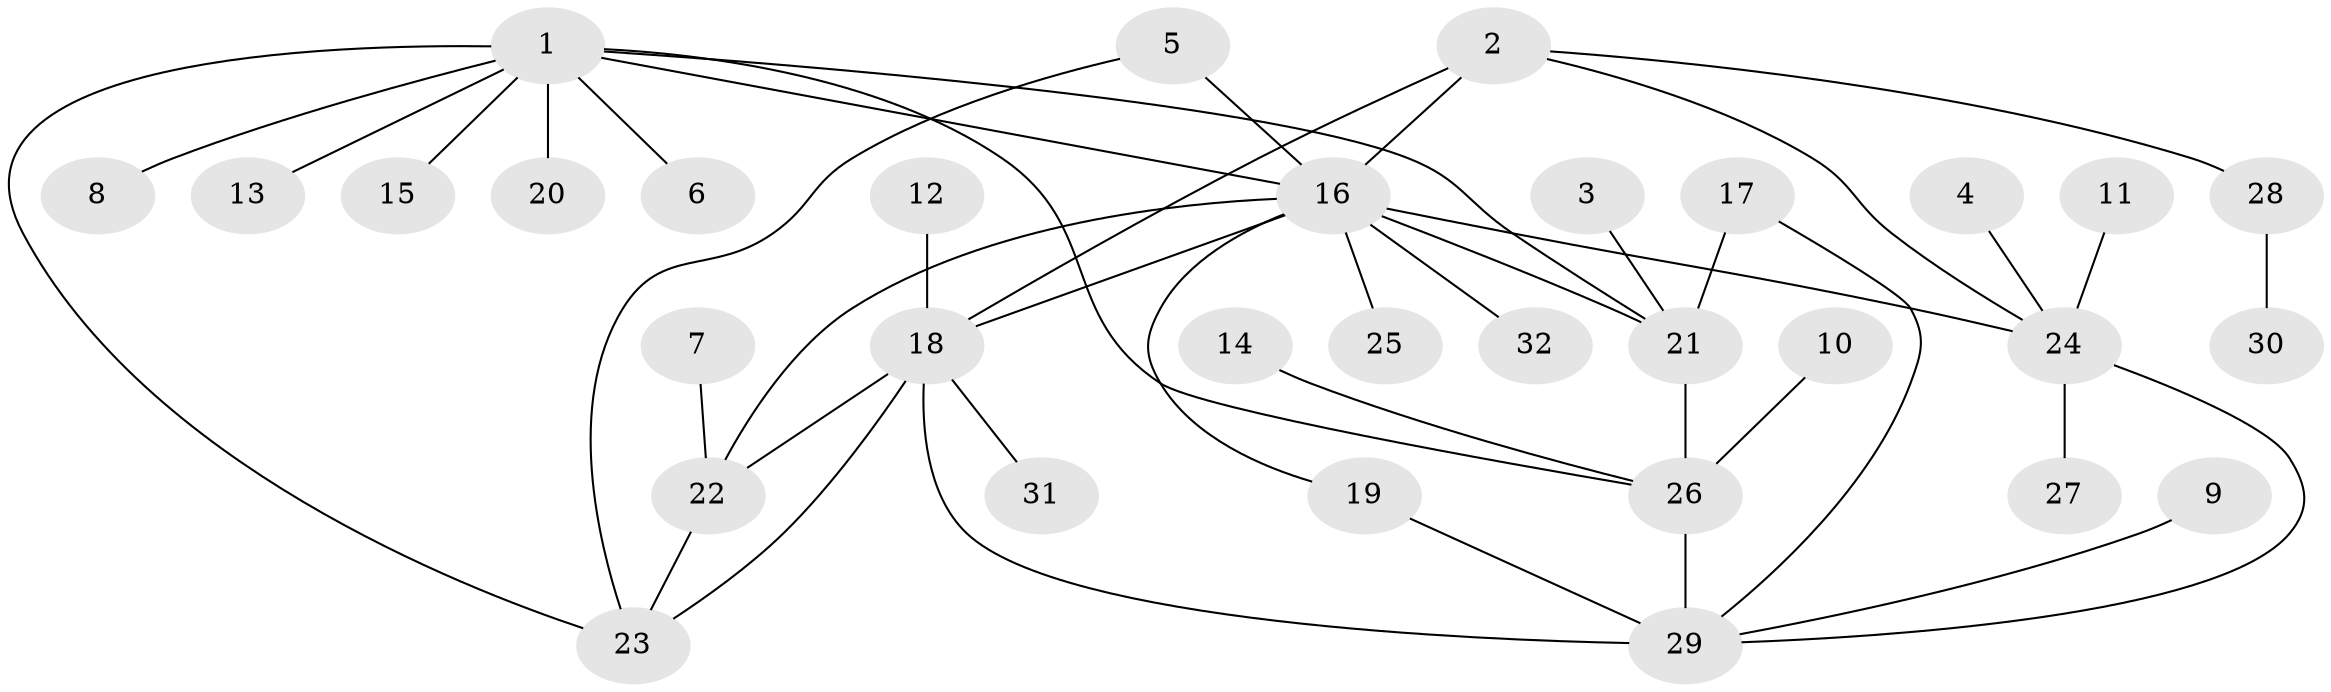 // original degree distribution, {2: 0.18032786885245902, 9: 0.01639344262295082, 4: 0.04918032786885246, 7: 0.01639344262295082, 8: 0.04918032786885246, 6: 0.06557377049180328, 5: 0.03278688524590164, 1: 0.5245901639344263, 3: 0.06557377049180328}
// Generated by graph-tools (version 1.1) at 2025/48/03/06/25 01:48:58]
// undirected, 32 vertices, 43 edges
graph export_dot {
graph [start="1"]
  node [color=gray90,style=filled];
  1;
  2;
  3;
  4;
  5;
  6;
  7;
  8;
  9;
  10;
  11;
  12;
  13;
  14;
  15;
  16;
  17;
  18;
  19;
  20;
  21;
  22;
  23;
  24;
  25;
  26;
  27;
  28;
  29;
  30;
  31;
  32;
  1 -- 6 [weight=1.0];
  1 -- 8 [weight=1.0];
  1 -- 13 [weight=1.0];
  1 -- 15 [weight=1.0];
  1 -- 16 [weight=1.0];
  1 -- 20 [weight=1.0];
  1 -- 21 [weight=1.0];
  1 -- 23 [weight=1.0];
  1 -- 26 [weight=1.0];
  2 -- 16 [weight=1.0];
  2 -- 18 [weight=1.0];
  2 -- 24 [weight=1.0];
  2 -- 28 [weight=1.0];
  3 -- 21 [weight=1.0];
  4 -- 24 [weight=1.0];
  5 -- 16 [weight=1.0];
  5 -- 23 [weight=1.0];
  7 -- 22 [weight=1.0];
  9 -- 29 [weight=1.0];
  10 -- 26 [weight=1.0];
  11 -- 24 [weight=1.0];
  12 -- 18 [weight=1.0];
  14 -- 26 [weight=1.0];
  16 -- 18 [weight=2.0];
  16 -- 19 [weight=1.0];
  16 -- 21 [weight=2.0];
  16 -- 22 [weight=1.0];
  16 -- 24 [weight=1.0];
  16 -- 25 [weight=1.0];
  16 -- 32 [weight=1.0];
  17 -- 21 [weight=1.0];
  17 -- 29 [weight=1.0];
  18 -- 22 [weight=1.0];
  18 -- 23 [weight=1.0];
  18 -- 29 [weight=1.0];
  18 -- 31 [weight=1.0];
  19 -- 29 [weight=1.0];
  21 -- 26 [weight=1.0];
  22 -- 23 [weight=1.0];
  24 -- 27 [weight=1.0];
  24 -- 29 [weight=1.0];
  26 -- 29 [weight=2.0];
  28 -- 30 [weight=1.0];
}
